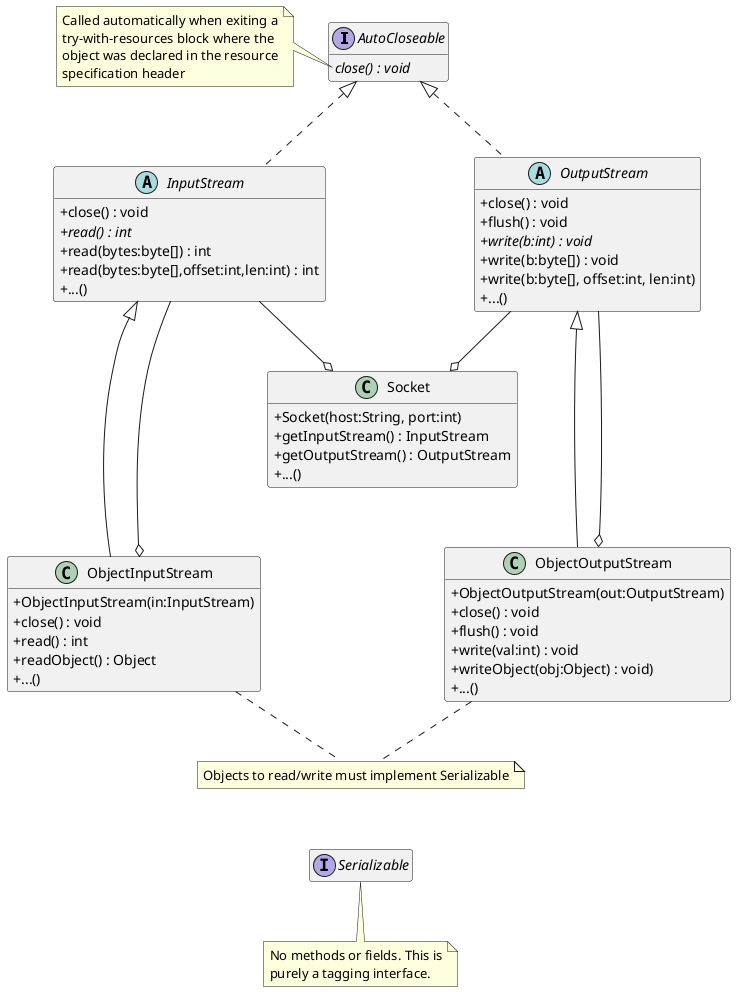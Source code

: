 @startuml
'https://plantuml.com/class-diagram
skinparam classAttributeIconSize 0
hide empty members

AutoCloseable <|.. InputStream
AutoCloseable <|.. OutputStream

'InputStream <|-- BufferedInputStream
'InputStream --o BufferedInputStream

InputStream <|-- ObjectInputStream
ObjectInputStream o-- InputStream
InputStream .. Spacer1
Spacer1 .. ObjectInputStream
hide Spacer1

OutputStream <|-- ObjectOutputStream
ObjectOutputStream o-- OutputStream
OutputStream .. Spacer2
Spacer2 .. ObjectOutputStream
hide Spacer2
'OutputStream --o BufferedOutputStream
'OutputStream <|-- BufferedOutputStream

InputStream --o Socket
OutputStream --o Socket

note "Objects to read/write must implement Serializable" as N0
ObjectInputStream .. N0
ObjectOutputStream .. N0

N0 -[hidden]- Serializable

class Socket {
    + Socket(host:String, port:int)
    + getInputStream() : InputStream
    + getOutputStream() : OutputStream
    + ...()
}

interface Serializable
note bottom of Serializable
    No methods or fields. This is
    purely a tagging interface.
end note

interface AutoCloseable {
    {abstract} close() : void
}
note left of AutoCloseable::close()
    Called automatically when exiting a
    try-with-resources block where the
    object was declared in the resource
    specification header
end note

abstract class InputStream {
'    InputStream()
'    ..
    +close() : void
    +{abstract} read() : int
    +read(bytes:byte[]) : int
    +read(bytes:byte[],offset:int,len:int) : int
    +...()
}

'class BufferedInputStream {
'    + BufferedInputStream(in:InputStream)
'    + ...()
'}

class ObjectInputStream {
    +ObjectInputStream(in:InputStream)
    +close() : void
    +read() : int
    +readObject() : Object
    +...()
}

abstract class OutputStream {
    +close() : void
    +flush() : void
    +{abstract} write(b:int) : void
    +write(b:byte[]) : void
    +write(b:byte[], offset:int, len:int)
    +...()
}

'class BufferedOutputStream {
'    + BufferedOutputStream(out:OutputStream)
'    + ...()
'}

class ObjectOutputStream {
    +ObjectOutputStream(out:OutputStream)
    +close() : void
    +flush() : void
    +write(val:int) : void
    +writeObject(obj:Object) : void)
    +...()
}



@enduml